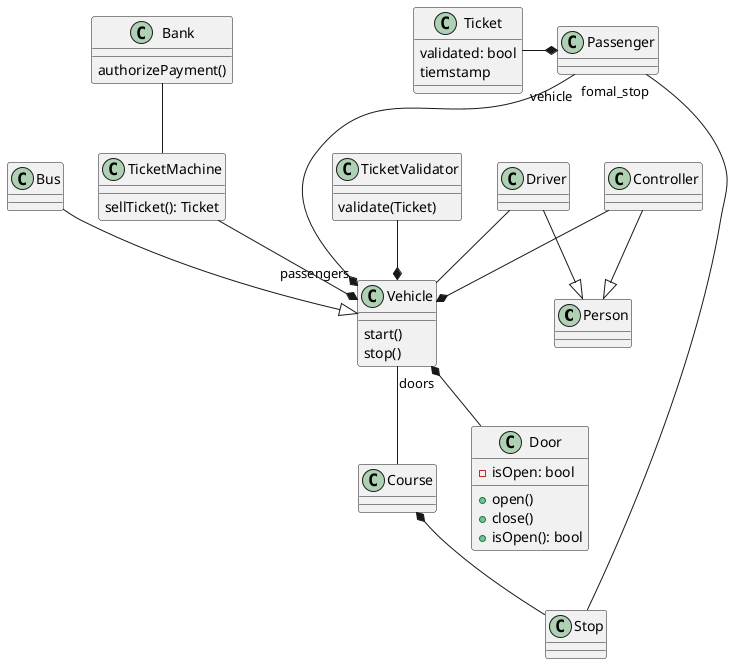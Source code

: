 @startuml "Mpk Class Diagram"
class Person
class Driver
class Controller
class Passenger
class Bank{
    authorizePayment()
}
class TicketValidator{
    'validate(t:Ticket)
    validate(Ticket)
}
class TicketMachine{
    sellTicket(): Ticket
}
class Ticket{
    validated: bool
    tiemstamp
}
class Vehicle{
    'doors: Door[]
    start()
    stop()
}
class Bus
class Door{
    -isOpen: bool
    +open()
    +close()
    +isOpen(): bool
}
class Stop{}
class Course {}

Driver --|> Person
Controller --|> Person
Bus --|> Vehicle
Vehicle "doors" *-- Door
Driver -right- Vehicle
Passenger "vehicle" -down--* "passengers" Vehicle
Passenger *-left- Ticket
TicketValidator --* Vehicle
TicketMachine --* Vehicle
TicketMachine -up- Bank
Controller --* Vehicle
Course *-- Stop
Vehicle -- Course
Passenger "fomal_stop" -- Stop
@enduml
